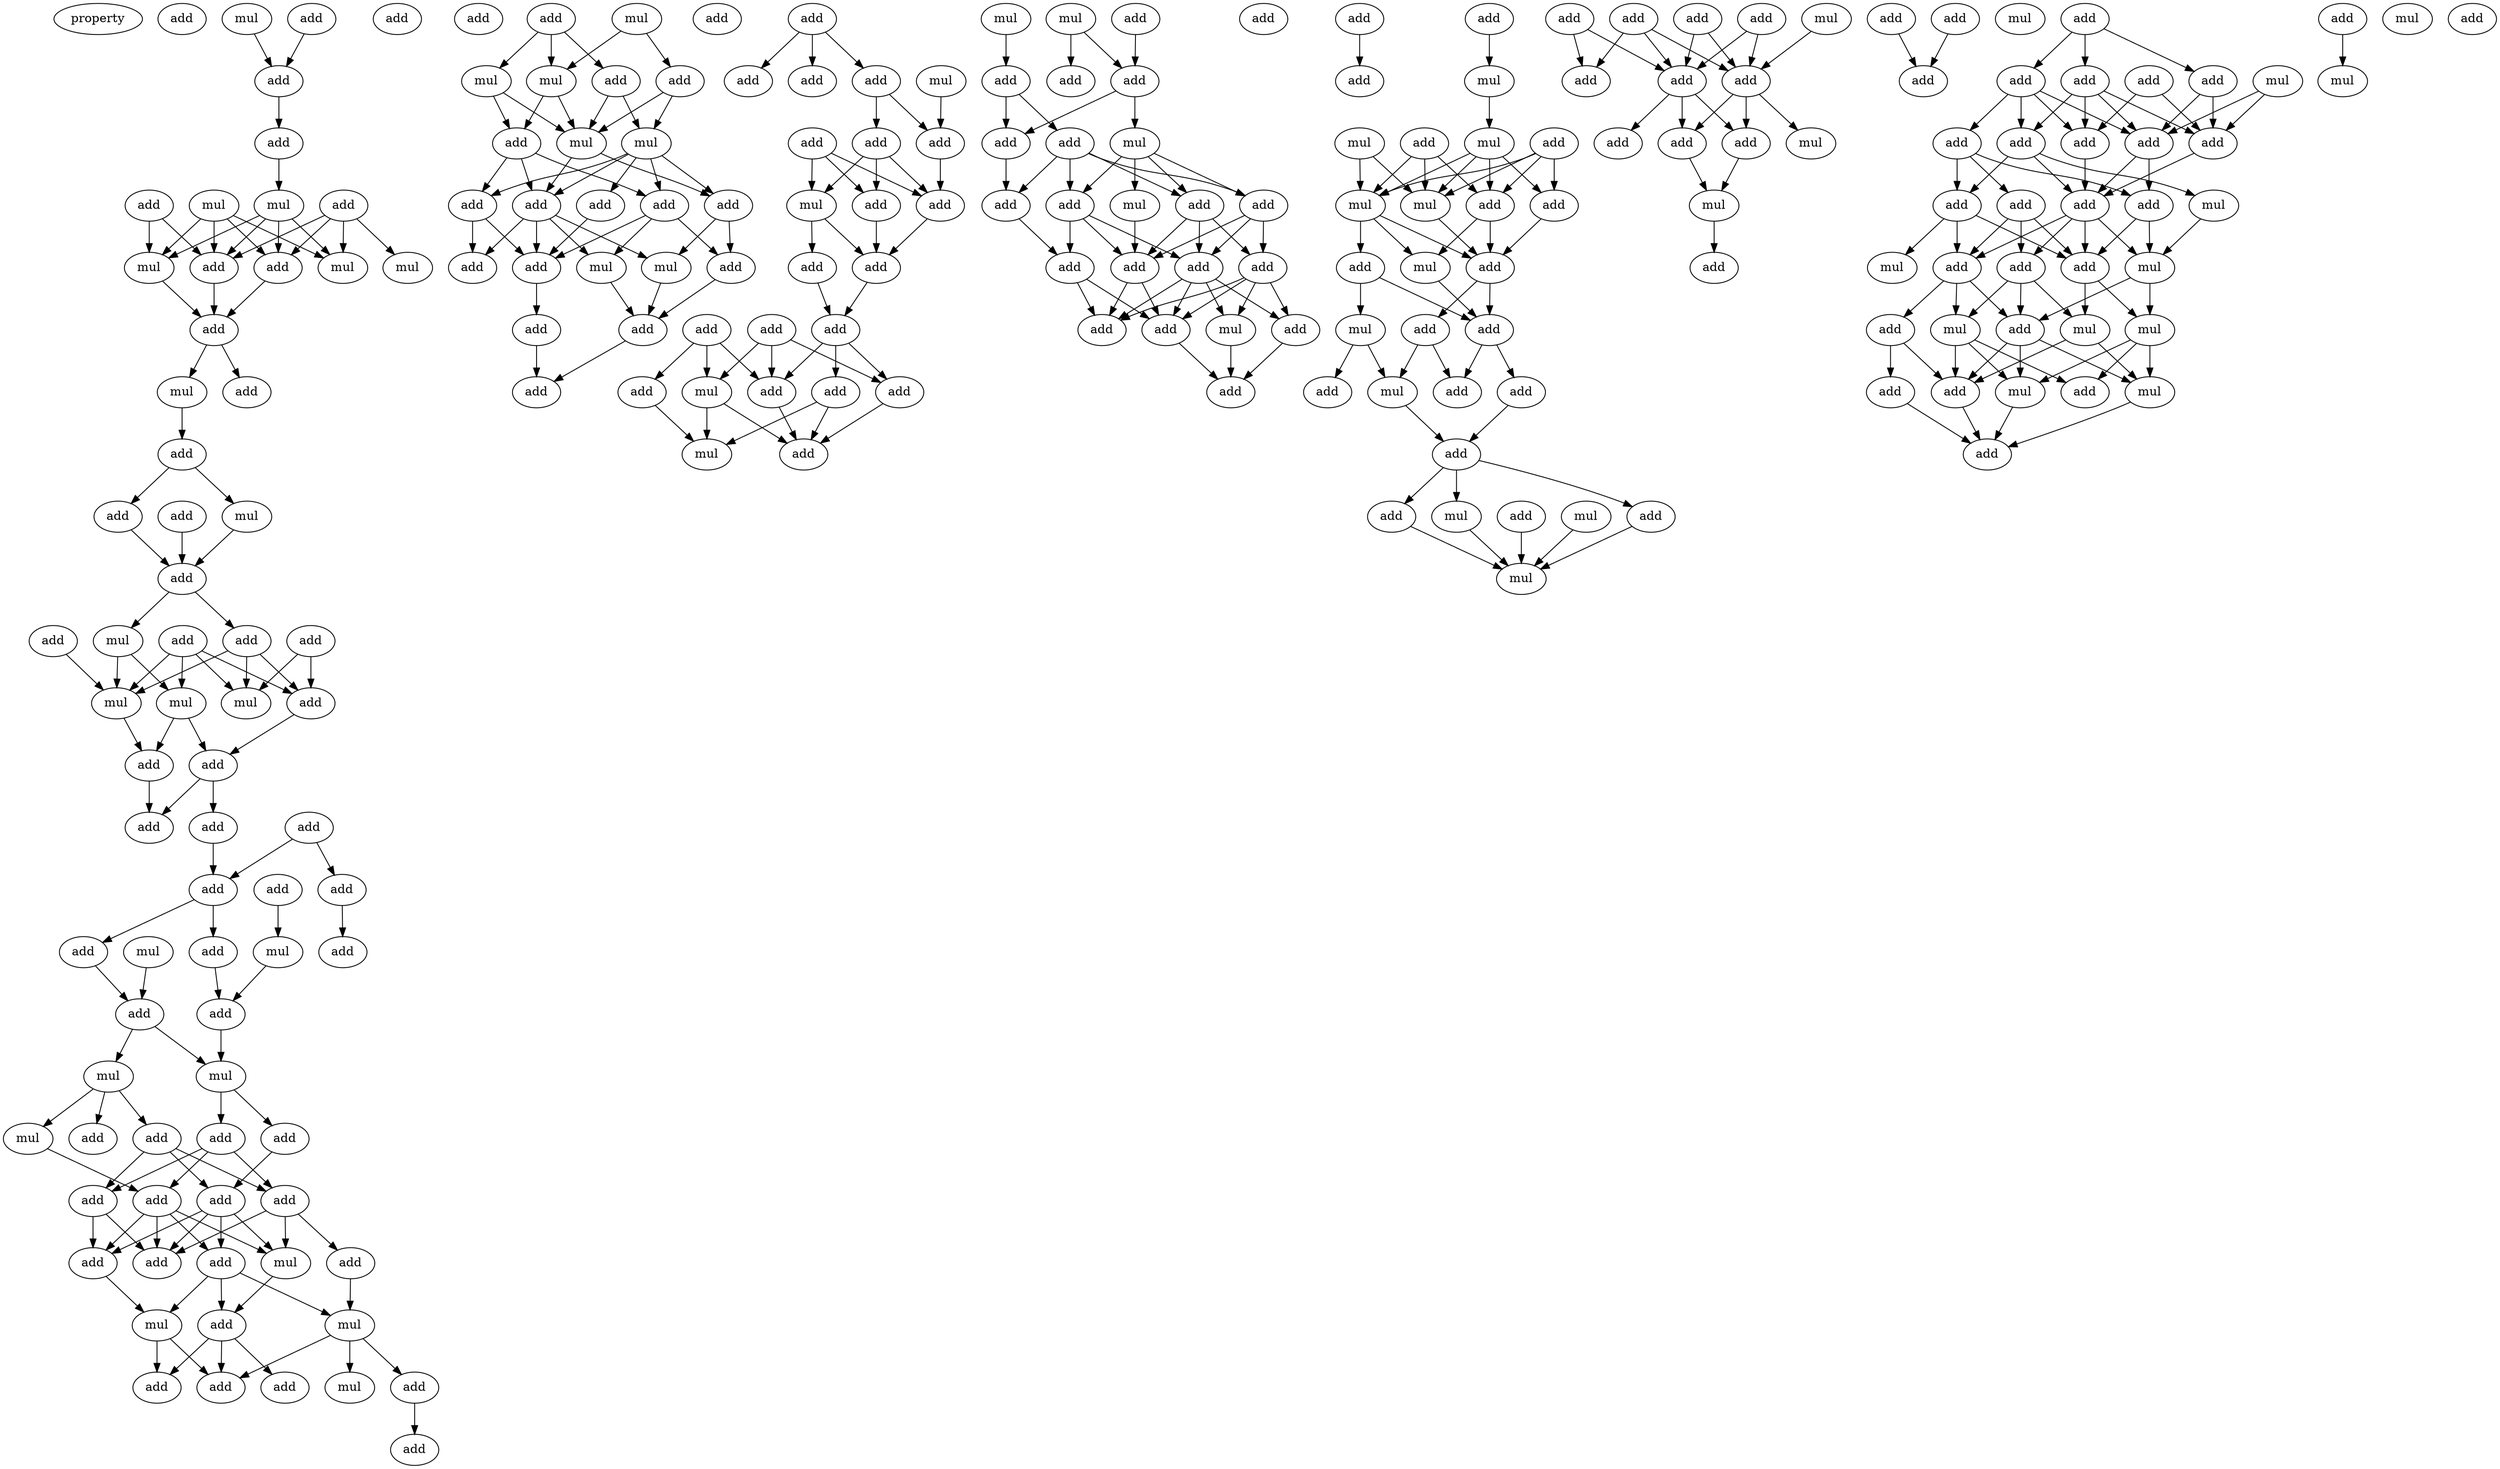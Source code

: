 digraph {
    node [fontcolor=black]
    property [mul=2,lf=1.4]
    0 [ label = add ];
    1 [ label = mul ];
    2 [ label = add ];
    3 [ label = add ];
    4 [ label = add ];
    5 [ label = mul ];
    6 [ label = mul ];
    7 [ label = add ];
    8 [ label = add ];
    9 [ label = mul ];
    10 [ label = mul ];
    11 [ label = add ];
    12 [ label = mul ];
    13 [ label = add ];
    14 [ label = add ];
    15 [ label = mul ];
    16 [ label = add ];
    17 [ label = add ];
    18 [ label = add ];
    19 [ label = add ];
    20 [ label = mul ];
    21 [ label = add ];
    22 [ label = add ];
    23 [ label = add ];
    24 [ label = mul ];
    25 [ label = add ];
    26 [ label = add ];
    27 [ label = add ];
    28 [ label = add ];
    29 [ label = mul ];
    30 [ label = mul ];
    31 [ label = add ];
    32 [ label = mul ];
    33 [ label = add ];
    34 [ label = add ];
    35 [ label = add ];
    36 [ label = add ];
    37 [ label = add ];
    38 [ label = add ];
    39 [ label = add ];
    40 [ label = add ];
    41 [ label = add ];
    42 [ label = mul ];
    43 [ label = add ];
    44 [ label = mul ];
    45 [ label = add ];
    46 [ label = add ];
    47 [ label = add ];
    48 [ label = mul ];
    49 [ label = mul ];
    50 [ label = add ];
    51 [ label = add ];
    52 [ label = mul ];
    53 [ label = add ];
    54 [ label = add ];
    55 [ label = add ];
    56 [ label = add ];
    57 [ label = add ];
    58 [ label = add ];
    59 [ label = add ];
    60 [ label = mul ];
    61 [ label = add ];
    62 [ label = add ];
    63 [ label = add ];
    64 [ label = mul ];
    65 [ label = add ];
    66 [ label = mul ];
    67 [ label = mul ];
    68 [ label = add ];
    69 [ label = add ];
    70 [ label = add ];
    71 [ label = add ];
    72 [ label = add ];
    73 [ label = add ];
    74 [ label = mul ];
    75 [ label = add ];
    76 [ label = mul ];
    77 [ label = mul ];
    78 [ label = add ];
    79 [ label = add ];
    80 [ label = mul ];
    81 [ label = mul ];
    82 [ label = add ];
    83 [ label = add ];
    84 [ label = add ];
    85 [ label = add ];
    86 [ label = add ];
    87 [ label = add ];
    88 [ label = add ];
    89 [ label = add ];
    90 [ label = mul ];
    91 [ label = add ];
    92 [ label = mul ];
    93 [ label = add ];
    94 [ label = add ];
    95 [ label = add ];
    96 [ label = add ];
    97 [ label = add ];
    98 [ label = mul ];
    99 [ label = add ];
    100 [ label = add ];
    101 [ label = add ];
    102 [ label = add ];
    103 [ label = add ];
    104 [ label = add ];
    105 [ label = add ];
    106 [ label = mul ];
    107 [ label = add ];
    108 [ label = add ];
    109 [ label = add ];
    110 [ label = add ];
    111 [ label = add ];
    112 [ label = mul ];
    113 [ label = add ];
    114 [ label = add ];
    115 [ label = add ];
    116 [ label = add ];
    117 [ label = mul ];
    118 [ label = add ];
    119 [ label = mul ];
    120 [ label = mul ];
    121 [ label = add ];
    122 [ label = add ];
    123 [ label = add ];
    124 [ label = add ];
    125 [ label = add ];
    126 [ label = mul ];
    127 [ label = add ];
    128 [ label = add ];
    129 [ label = add ];
    130 [ label = add ];
    131 [ label = add ];
    132 [ label = mul ];
    133 [ label = add ];
    134 [ label = add ];
    135 [ label = add ];
    136 [ label = add ];
    137 [ label = add ];
    138 [ label = add ];
    139 [ label = mul ];
    140 [ label = add ];
    141 [ label = add ];
    142 [ label = add ];
    143 [ label = add ];
    144 [ label = add ];
    145 [ label = add ];
    146 [ label = mul ];
    147 [ label = mul ];
    148 [ label = add ];
    149 [ label = add ];
    150 [ label = mul ];
    151 [ label = add ];
    152 [ label = mul ];
    153 [ label = mul ];
    154 [ label = add ];
    155 [ label = add ];
    156 [ label = add ];
    157 [ label = mul ];
    158 [ label = add ];
    159 [ label = mul ];
    160 [ label = add ];
    161 [ label = add ];
    162 [ label = add ];
    163 [ label = add ];
    164 [ label = mul ];
    165 [ label = add ];
    166 [ label = add ];
    167 [ label = mul ];
    168 [ label = add ];
    169 [ label = mul ];
    170 [ label = add ];
    171 [ label = mul ];
    172 [ label = add ];
    173 [ label = add ];
    174 [ label = add ];
    175 [ label = mul ];
    176 [ label = add ];
    177 [ label = add ];
    178 [ label = add ];
    179 [ label = add ];
    180 [ label = mul ];
    181 [ label = add ];
    182 [ label = add ];
    183 [ label = add ];
    184 [ label = mul ];
    185 [ label = add ];
    186 [ label = add ];
    187 [ label = add ];
    188 [ label = mul ];
    189 [ label = add ];
    190 [ label = add ];
    191 [ label = add ];
    192 [ label = add ];
    193 [ label = mul ];
    194 [ label = add ];
    195 [ label = add ];
    196 [ label = add ];
    197 [ label = add ];
    198 [ label = add ];
    199 [ label = add ];
    200 [ label = add ];
    201 [ label = add ];
    202 [ label = add ];
    203 [ label = add ];
    204 [ label = mul ];
    205 [ label = add ];
    206 [ label = add ];
    207 [ label = mul ];
    208 [ label = mul ];
    209 [ label = add ];
    210 [ label = add ];
    211 [ label = mul ];
    212 [ label = add ];
    213 [ label = add ];
    214 [ label = mul ];
    215 [ label = mul ];
    216 [ label = add ];
    217 [ label = add ];
    218 [ label = mul ];
    219 [ label = add ];
    220 [ label = mul ];
    221 [ label = add ];
    222 [ label = add ];
    223 [ label = mul ];
    224 [ label = mul ];
    225 [ label = add ];
    1 -> 3 [ name = 0 ];
    2 -> 3 [ name = 1 ];
    3 -> 4 [ name = 2 ];
    4 -> 5 [ name = 3 ];
    5 -> 9 [ name = 4 ];
    5 -> 10 [ name = 5 ];
    5 -> 11 [ name = 6 ];
    5 -> 13 [ name = 7 ];
    6 -> 9 [ name = 8 ];
    6 -> 10 [ name = 9 ];
    6 -> 11 [ name = 10 ];
    6 -> 13 [ name = 11 ];
    7 -> 10 [ name = 12 ];
    7 -> 13 [ name = 13 ];
    8 -> 9 [ name = 14 ];
    8 -> 11 [ name = 15 ];
    8 -> 12 [ name = 16 ];
    8 -> 13 [ name = 17 ];
    10 -> 14 [ name = 18 ];
    11 -> 14 [ name = 19 ];
    13 -> 14 [ name = 20 ];
    14 -> 15 [ name = 21 ];
    14 -> 17 [ name = 22 ];
    15 -> 19 [ name = 23 ];
    19 -> 20 [ name = 24 ];
    19 -> 22 [ name = 25 ];
    20 -> 23 [ name = 26 ];
    21 -> 23 [ name = 27 ];
    22 -> 23 [ name = 28 ];
    23 -> 24 [ name = 29 ];
    23 -> 26 [ name = 30 ];
    24 -> 30 [ name = 31 ];
    24 -> 32 [ name = 32 ];
    25 -> 30 [ name = 33 ];
    26 -> 29 [ name = 34 ];
    26 -> 30 [ name = 35 ];
    26 -> 31 [ name = 36 ];
    27 -> 29 [ name = 37 ];
    27 -> 31 [ name = 38 ];
    28 -> 29 [ name = 39 ];
    28 -> 30 [ name = 40 ];
    28 -> 31 [ name = 41 ];
    28 -> 32 [ name = 42 ];
    30 -> 33 [ name = 43 ];
    31 -> 34 [ name = 44 ];
    32 -> 33 [ name = 45 ];
    32 -> 34 [ name = 46 ];
    33 -> 37 [ name = 47 ];
    34 -> 36 [ name = 48 ];
    34 -> 37 [ name = 49 ];
    35 -> 39 [ name = 50 ];
    35 -> 40 [ name = 51 ];
    36 -> 39 [ name = 52 ];
    38 -> 42 [ name = 53 ];
    39 -> 41 [ name = 54 ];
    39 -> 45 [ name = 55 ];
    40 -> 43 [ name = 56 ];
    41 -> 46 [ name = 57 ];
    42 -> 47 [ name = 58 ];
    44 -> 46 [ name = 59 ];
    45 -> 47 [ name = 60 ];
    46 -> 48 [ name = 61 ];
    46 -> 49 [ name = 62 ];
    47 -> 48 [ name = 63 ];
    48 -> 50 [ name = 64 ];
    48 -> 54 [ name = 65 ];
    49 -> 51 [ name = 66 ];
    49 -> 52 [ name = 67 ];
    49 -> 53 [ name = 68 ];
    50 -> 56 [ name = 69 ];
    50 -> 57 [ name = 70 ];
    50 -> 58 [ name = 71 ];
    52 -> 57 [ name = 72 ];
    53 -> 55 [ name = 73 ];
    53 -> 56 [ name = 74 ];
    53 -> 58 [ name = 75 ];
    54 -> 55 [ name = 76 ];
    55 -> 60 [ name = 77 ];
    55 -> 61 [ name = 78 ];
    55 -> 62 [ name = 79 ];
    55 -> 63 [ name = 80 ];
    56 -> 61 [ name = 81 ];
    56 -> 62 [ name = 82 ];
    57 -> 60 [ name = 83 ];
    57 -> 61 [ name = 84 ];
    57 -> 62 [ name = 85 ];
    57 -> 63 [ name = 86 ];
    58 -> 59 [ name = 87 ];
    58 -> 60 [ name = 88 ];
    58 -> 62 [ name = 89 ];
    59 -> 66 [ name = 90 ];
    60 -> 65 [ name = 91 ];
    61 -> 64 [ name = 92 ];
    63 -> 64 [ name = 93 ];
    63 -> 65 [ name = 94 ];
    63 -> 66 [ name = 95 ];
    64 -> 68 [ name = 96 ];
    64 -> 69 [ name = 97 ];
    65 -> 68 [ name = 98 ];
    65 -> 69 [ name = 99 ];
    65 -> 70 [ name = 100 ];
    66 -> 67 [ name = 101 ];
    66 -> 68 [ name = 102 ];
    66 -> 71 [ name = 103 ];
    71 -> 72 [ name = 104 ];
    73 -> 76 [ name = 105 ];
    73 -> 77 [ name = 106 ];
    73 -> 78 [ name = 107 ];
    74 -> 77 [ name = 108 ];
    74 -> 79 [ name = 109 ];
    76 -> 81 [ name = 110 ];
    76 -> 82 [ name = 111 ];
    77 -> 81 [ name = 112 ];
    77 -> 82 [ name = 113 ];
    78 -> 80 [ name = 114 ];
    78 -> 81 [ name = 115 ];
    79 -> 80 [ name = 116 ];
    79 -> 81 [ name = 117 ];
    80 -> 83 [ name = 118 ];
    80 -> 84 [ name = 119 ];
    80 -> 85 [ name = 120 ];
    80 -> 86 [ name = 121 ];
    80 -> 87 [ name = 122 ];
    81 -> 83 [ name = 123 ];
    81 -> 87 [ name = 124 ];
    82 -> 85 [ name = 125 ];
    82 -> 86 [ name = 126 ];
    82 -> 87 [ name = 127 ];
    83 -> 89 [ name = 128 ];
    83 -> 92 [ name = 129 ];
    84 -> 91 [ name = 130 ];
    85 -> 88 [ name = 131 ];
    85 -> 91 [ name = 132 ];
    86 -> 89 [ name = 133 ];
    86 -> 90 [ name = 134 ];
    86 -> 91 [ name = 135 ];
    87 -> 88 [ name = 136 ];
    87 -> 90 [ name = 137 ];
    87 -> 91 [ name = 138 ];
    87 -> 92 [ name = 139 ];
    89 -> 93 [ name = 140 ];
    90 -> 93 [ name = 141 ];
    91 -> 94 [ name = 142 ];
    92 -> 93 [ name = 143 ];
    93 -> 95 [ name = 144 ];
    94 -> 95 [ name = 145 ];
    96 -> 97 [ name = 146 ];
    96 -> 99 [ name = 147 ];
    96 -> 100 [ name = 148 ];
    98 -> 101 [ name = 149 ];
    100 -> 101 [ name = 150 ];
    100 -> 102 [ name = 151 ];
    101 -> 105 [ name = 152 ];
    102 -> 104 [ name = 153 ];
    102 -> 105 [ name = 154 ];
    102 -> 106 [ name = 155 ];
    103 -> 104 [ name = 156 ];
    103 -> 105 [ name = 157 ];
    103 -> 106 [ name = 158 ];
    104 -> 107 [ name = 159 ];
    105 -> 107 [ name = 160 ];
    106 -> 107 [ name = 161 ];
    106 -> 108 [ name = 162 ];
    107 -> 111 [ name = 163 ];
    108 -> 111 [ name = 164 ];
    109 -> 112 [ name = 165 ];
    109 -> 113 [ name = 166 ];
    109 -> 115 [ name = 167 ];
    110 -> 112 [ name = 168 ];
    110 -> 115 [ name = 169 ];
    110 -> 116 [ name = 170 ];
    111 -> 114 [ name = 171 ];
    111 -> 115 [ name = 172 ];
    111 -> 116 [ name = 173 ];
    112 -> 117 [ name = 174 ];
    112 -> 118 [ name = 175 ];
    113 -> 117 [ name = 176 ];
    114 -> 117 [ name = 177 ];
    114 -> 118 [ name = 178 ];
    115 -> 118 [ name = 179 ];
    116 -> 118 [ name = 180 ];
    119 -> 122 [ name = 181 ];
    120 -> 123 [ name = 182 ];
    120 -> 125 [ name = 183 ];
    121 -> 125 [ name = 184 ];
    122 -> 127 [ name = 185 ];
    122 -> 128 [ name = 186 ];
    125 -> 126 [ name = 187 ];
    125 -> 127 [ name = 188 ];
    126 -> 130 [ name = 189 ];
    126 -> 131 [ name = 190 ];
    126 -> 132 [ name = 191 ];
    126 -> 133 [ name = 192 ];
    127 -> 129 [ name = 193 ];
    128 -> 129 [ name = 194 ];
    128 -> 130 [ name = 195 ];
    128 -> 131 [ name = 196 ];
    128 -> 133 [ name = 197 ];
    129 -> 136 [ name = 198 ];
    130 -> 134 [ name = 199 ];
    130 -> 135 [ name = 200 ];
    130 -> 136 [ name = 201 ];
    131 -> 134 [ name = 202 ];
    131 -> 135 [ name = 203 ];
    131 -> 137 [ name = 204 ];
    132 -> 135 [ name = 205 ];
    133 -> 134 [ name = 206 ];
    133 -> 135 [ name = 207 ];
    133 -> 137 [ name = 208 ];
    134 -> 138 [ name = 209 ];
    134 -> 139 [ name = 210 ];
    134 -> 140 [ name = 211 ];
    134 -> 142 [ name = 212 ];
    135 -> 140 [ name = 213 ];
    135 -> 142 [ name = 214 ];
    136 -> 140 [ name = 215 ];
    136 -> 142 [ name = 216 ];
    137 -> 138 [ name = 217 ];
    137 -> 139 [ name = 218 ];
    137 -> 140 [ name = 219 ];
    137 -> 142 [ name = 220 ];
    138 -> 143 [ name = 221 ];
    139 -> 143 [ name = 222 ];
    141 -> 144 [ name = 223 ];
    142 -> 143 [ name = 224 ];
    145 -> 146 [ name = 225 ];
    146 -> 150 [ name = 226 ];
    147 -> 152 [ name = 227 ];
    147 -> 153 [ name = 228 ];
    148 -> 151 [ name = 229 ];
    148 -> 152 [ name = 230 ];
    148 -> 153 [ name = 231 ];
    148 -> 154 [ name = 232 ];
    149 -> 152 [ name = 233 ];
    149 -> 153 [ name = 234 ];
    149 -> 154 [ name = 235 ];
    150 -> 151 [ name = 236 ];
    150 -> 152 [ name = 237 ];
    150 -> 153 [ name = 238 ];
    150 -> 154 [ name = 239 ];
    151 -> 156 [ name = 240 ];
    152 -> 155 [ name = 241 ];
    152 -> 156 [ name = 242 ];
    152 -> 157 [ name = 243 ];
    153 -> 156 [ name = 244 ];
    154 -> 156 [ name = 245 ];
    154 -> 157 [ name = 246 ];
    155 -> 158 [ name = 247 ];
    155 -> 159 [ name = 248 ];
    156 -> 158 [ name = 249 ];
    156 -> 160 [ name = 250 ];
    157 -> 158 [ name = 251 ];
    158 -> 161 [ name = 252 ];
    158 -> 163 [ name = 253 ];
    159 -> 162 [ name = 254 ];
    159 -> 164 [ name = 255 ];
    160 -> 161 [ name = 256 ];
    160 -> 164 [ name = 257 ];
    163 -> 165 [ name = 258 ];
    164 -> 165 [ name = 259 ];
    165 -> 166 [ name = 260 ];
    165 -> 167 [ name = 261 ];
    165 -> 170 [ name = 262 ];
    166 -> 171 [ name = 263 ];
    167 -> 171 [ name = 264 ];
    168 -> 171 [ name = 265 ];
    169 -> 171 [ name = 266 ];
    170 -> 171 [ name = 267 ];
    172 -> 178 [ name = 268 ];
    172 -> 179 [ name = 269 ];
    173 -> 177 [ name = 270 ];
    173 -> 179 [ name = 271 ];
    174 -> 177 [ name = 272 ];
    174 -> 179 [ name = 273 ];
    175 -> 177 [ name = 274 ];
    176 -> 177 [ name = 275 ];
    176 -> 178 [ name = 276 ];
    176 -> 179 [ name = 277 ];
    177 -> 180 [ name = 278 ];
    177 -> 181 [ name = 279 ];
    177 -> 183 [ name = 280 ];
    179 -> 181 [ name = 281 ];
    179 -> 182 [ name = 282 ];
    179 -> 183 [ name = 283 ];
    181 -> 184 [ name = 284 ];
    183 -> 184 [ name = 285 ];
    184 -> 185 [ name = 286 ];
    186 -> 189 [ name = 287 ];
    187 -> 189 [ name = 288 ];
    190 -> 192 [ name = 289 ];
    190 -> 194 [ name = 290 ];
    190 -> 195 [ name = 291 ];
    191 -> 196 [ name = 292 ];
    191 -> 200 [ name = 293 ];
    192 -> 196 [ name = 294 ];
    192 -> 197 [ name = 295 ];
    192 -> 198 [ name = 296 ];
    192 -> 199 [ name = 297 ];
    193 -> 197 [ name = 298 ];
    193 -> 200 [ name = 299 ];
    194 -> 197 [ name = 300 ];
    194 -> 200 [ name = 301 ];
    195 -> 196 [ name = 302 ];
    195 -> 197 [ name = 303 ];
    195 -> 198 [ name = 304 ];
    195 -> 200 [ name = 305 ];
    196 -> 201 [ name = 306 ];
    197 -> 201 [ name = 307 ];
    197 -> 205 [ name = 308 ];
    198 -> 201 [ name = 309 ];
    198 -> 202 [ name = 310 ];
    198 -> 204 [ name = 311 ];
    199 -> 202 [ name = 312 ];
    199 -> 203 [ name = 313 ];
    199 -> 205 [ name = 314 ];
    200 -> 201 [ name = 315 ];
    201 -> 206 [ name = 316 ];
    201 -> 208 [ name = 317 ];
    201 -> 209 [ name = 318 ];
    201 -> 210 [ name = 319 ];
    202 -> 207 [ name = 320 ];
    202 -> 209 [ name = 321 ];
    202 -> 210 [ name = 322 ];
    203 -> 206 [ name = 323 ];
    203 -> 209 [ name = 324 ];
    203 -> 210 [ name = 325 ];
    204 -> 208 [ name = 326 ];
    205 -> 208 [ name = 327 ];
    205 -> 210 [ name = 328 ];
    206 -> 211 [ name = 329 ];
    206 -> 212 [ name = 330 ];
    206 -> 215 [ name = 331 ];
    208 -> 212 [ name = 332 ];
    208 -> 214 [ name = 333 ];
    209 -> 211 [ name = 334 ];
    209 -> 212 [ name = 335 ];
    209 -> 213 [ name = 336 ];
    210 -> 214 [ name = 337 ];
    210 -> 215 [ name = 338 ];
    211 -> 217 [ name = 339 ];
    211 -> 218 [ name = 340 ];
    211 -> 219 [ name = 341 ];
    212 -> 218 [ name = 342 ];
    212 -> 219 [ name = 343 ];
    212 -> 220 [ name = 344 ];
    213 -> 216 [ name = 345 ];
    213 -> 219 [ name = 346 ];
    214 -> 217 [ name = 347 ];
    214 -> 218 [ name = 348 ];
    214 -> 220 [ name = 349 ];
    215 -> 219 [ name = 350 ];
    215 -> 220 [ name = 351 ];
    216 -> 221 [ name = 352 ];
    218 -> 221 [ name = 353 ];
    219 -> 221 [ name = 354 ];
    220 -> 221 [ name = 355 ];
    222 -> 223 [ name = 356 ];
}
